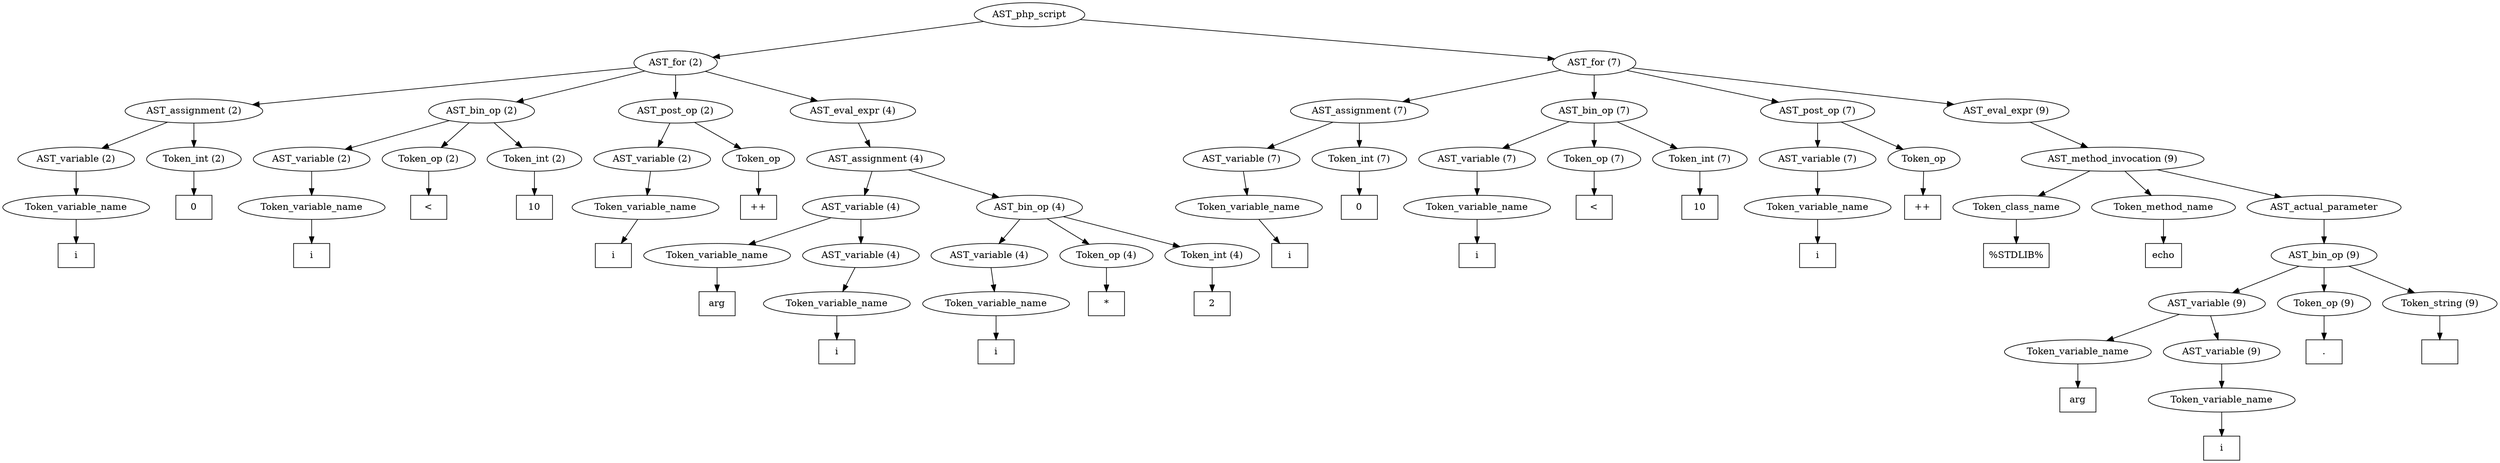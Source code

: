/*
 * AST in dot format generated by phc -- the PHP compiler
 */

digraph AST {
node_0 [label="AST_php_script"];
node_1 [label="AST_for (2)"];
node_2 [label="AST_assignment (2)"];
node_3 [label="AST_variable (2)"];
node_4 [label="Token_variable_name"];
node_5 [label="i", shape=box]
node_4 -> node_5;
node_3 -> node_4;
node_6 [label="Token_int (2)"];
node_7 [label="0", shape=box]
node_6 -> node_7;
node_2 -> node_6;
node_2 -> node_3;
node_8 [label="AST_bin_op (2)"];
node_9 [label="AST_variable (2)"];
node_10 [label="Token_variable_name"];
node_11 [label="i", shape=box]
node_10 -> node_11;
node_9 -> node_10;
node_12 [label="Token_op (2)"];
node_13 [label="<", shape=box]
node_12 -> node_13;
node_14 [label="Token_int (2)"];
node_15 [label="10", shape=box]
node_14 -> node_15;
node_8 -> node_14;
node_8 -> node_12;
node_8 -> node_9;
node_16 [label="AST_post_op (2)"];
node_17 [label="AST_variable (2)"];
node_18 [label="Token_variable_name"];
node_19 [label="i", shape=box]
node_18 -> node_19;
node_17 -> node_18;
node_20 [label="Token_op"];
node_21 [label="++", shape=box]
node_20 -> node_21;
node_16 -> node_20;
node_16 -> node_17;
node_22 [label="AST_eval_expr (4)"];
node_23 [label="AST_assignment (4)"];
node_24 [label="AST_variable (4)"];
node_25 [label="Token_variable_name"];
node_26 [label="arg", shape=box]
node_25 -> node_26;
node_27 [label="AST_variable (4)"];
node_28 [label="Token_variable_name"];
node_29 [label="i", shape=box]
node_28 -> node_29;
node_27 -> node_28;
node_24 -> node_27;
node_24 -> node_25;
node_30 [label="AST_bin_op (4)"];
node_31 [label="AST_variable (4)"];
node_32 [label="Token_variable_name"];
node_33 [label="i", shape=box]
node_32 -> node_33;
node_31 -> node_32;
node_34 [label="Token_op (4)"];
node_35 [label="*", shape=box]
node_34 -> node_35;
node_36 [label="Token_int (4)"];
node_37 [label="2", shape=box]
node_36 -> node_37;
node_30 -> node_36;
node_30 -> node_34;
node_30 -> node_31;
node_23 -> node_30;
node_23 -> node_24;
node_22 -> node_23;
node_1 -> node_22;
node_1 -> node_16;
node_1 -> node_8;
node_1 -> node_2;
node_38 [label="AST_for (7)"];
node_39 [label="AST_assignment (7)"];
node_40 [label="AST_variable (7)"];
node_41 [label="Token_variable_name"];
node_42 [label="i", shape=box]
node_41 -> node_42;
node_40 -> node_41;
node_43 [label="Token_int (7)"];
node_44 [label="0", shape=box]
node_43 -> node_44;
node_39 -> node_43;
node_39 -> node_40;
node_45 [label="AST_bin_op (7)"];
node_46 [label="AST_variable (7)"];
node_47 [label="Token_variable_name"];
node_48 [label="i", shape=box]
node_47 -> node_48;
node_46 -> node_47;
node_49 [label="Token_op (7)"];
node_50 [label="<", shape=box]
node_49 -> node_50;
node_51 [label="Token_int (7)"];
node_52 [label="10", shape=box]
node_51 -> node_52;
node_45 -> node_51;
node_45 -> node_49;
node_45 -> node_46;
node_53 [label="AST_post_op (7)"];
node_54 [label="AST_variable (7)"];
node_55 [label="Token_variable_name"];
node_56 [label="i", shape=box]
node_55 -> node_56;
node_54 -> node_55;
node_57 [label="Token_op"];
node_58 [label="++", shape=box]
node_57 -> node_58;
node_53 -> node_57;
node_53 -> node_54;
node_59 [label="AST_eval_expr (9)"];
node_60 [label="AST_method_invocation (9)"];
node_61 [label="Token_class_name"];
node_62 [label="%STDLIB%", shape=box]
node_61 -> node_62;
node_63 [label="Token_method_name"];
node_64 [label="echo", shape=box]
node_63 -> node_64;
node_65 [label="AST_actual_parameter"];
node_66 [label="AST_bin_op (9)"];
node_67 [label="AST_variable (9)"];
node_68 [label="Token_variable_name"];
node_69 [label="arg", shape=box]
node_68 -> node_69;
node_70 [label="AST_variable (9)"];
node_71 [label="Token_variable_name"];
node_72 [label="i", shape=box]
node_71 -> node_72;
node_70 -> node_71;
node_67 -> node_70;
node_67 -> node_68;
node_73 [label="Token_op (9)"];
node_74 [label=".", shape=box]
node_73 -> node_74;
node_75 [label="Token_string (9)"];
node_76 [label="", shape=box]
node_75 -> node_76;
node_66 -> node_75;
node_66 -> node_73;
node_66 -> node_67;
node_65 -> node_66;
node_60 -> node_65;
node_60 -> node_63;
node_60 -> node_61;
node_59 -> node_60;
node_38 -> node_59;
node_38 -> node_53;
node_38 -> node_45;
node_38 -> node_39;
node_0 -> node_38;
node_0 -> node_1;
}
